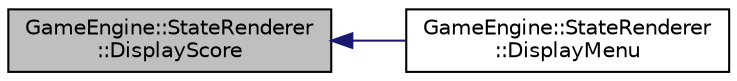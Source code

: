 digraph "GameEngine::StateRenderer::DisplayScore"
{
  edge [fontname="Helvetica",fontsize="10",labelfontname="Helvetica",labelfontsize="10"];
  node [fontname="Helvetica",fontsize="10",shape=record];
  rankdir="LR";
  Node10 [label="GameEngine::StateRenderer\l::DisplayScore",height=0.2,width=0.4,color="black", fillcolor="grey75", style="filled", fontcolor="black"];
  Node10 -> Node11 [dir="back",color="midnightblue",fontsize="10",style="solid",fontname="Helvetica"];
  Node11 [label="GameEngine::StateRenderer\l::DisplayMenu",height=0.2,width=0.4,color="black", fillcolor="white", style="filled",URL="$class_game_engine_1_1_state_renderer.html#a1265c638b81a9727afb3e6c3b72cf1bf",tooltip="Displays main menu. "];
}
